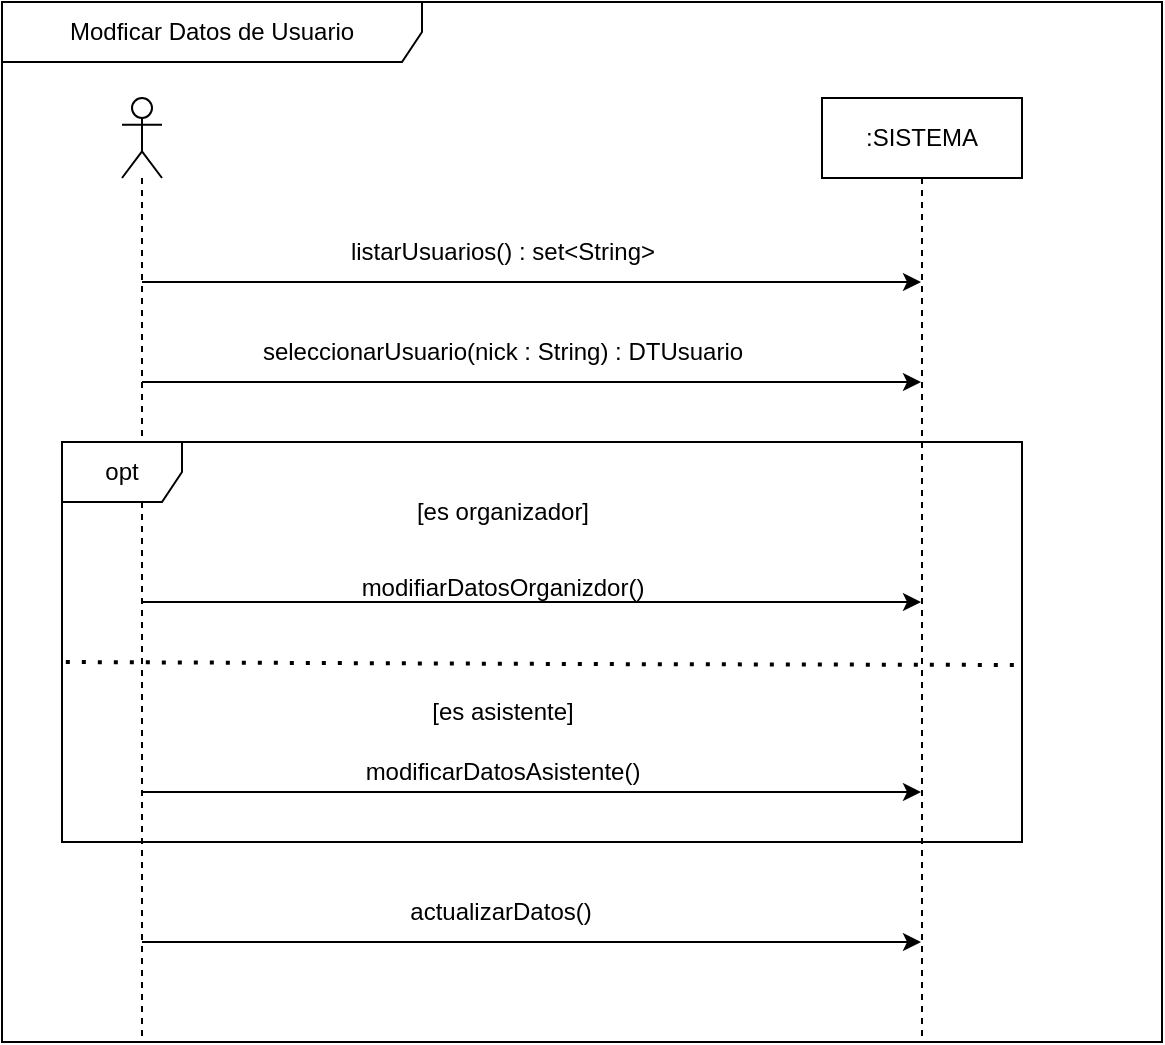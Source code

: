 <mxfile version="28.1.0">
  <diagram name="Página-1" id="hdrdpMxAdyY_dBLwXBnL">
    <mxGraphModel dx="1348" dy="592" grid="1" gridSize="10" guides="1" tooltips="1" connect="1" arrows="1" fold="1" page="1" pageScale="1" pageWidth="827" pageHeight="1169" math="0" shadow="0">
      <root>
        <mxCell id="0" />
        <mxCell id="1" parent="0" />
        <mxCell id="5uw7YRnfpVK_pZFMg25H-1" value="Modficar Datos de Usuario" style="shape=umlFrame;whiteSpace=wrap;html=1;pointerEvents=0;width=210;height=30;" vertex="1" parent="1">
          <mxGeometry x="110" y="100" width="580" height="520" as="geometry" />
        </mxCell>
        <mxCell id="5uw7YRnfpVK_pZFMg25H-2" value="" style="shape=umlLifeline;perimeter=lifelinePerimeter;whiteSpace=wrap;html=1;container=1;dropTarget=0;collapsible=0;recursiveResize=0;outlineConnect=0;portConstraint=eastwest;newEdgeStyle={&quot;curved&quot;:0,&quot;rounded&quot;:0};participant=umlActor;" vertex="1" parent="1">
          <mxGeometry x="170" y="148" width="20" height="472" as="geometry" />
        </mxCell>
        <mxCell id="5uw7YRnfpVK_pZFMg25H-3" value=":SISTEMA" style="shape=umlLifeline;perimeter=lifelinePerimeter;whiteSpace=wrap;html=1;container=1;dropTarget=0;collapsible=0;recursiveResize=0;outlineConnect=0;portConstraint=eastwest;newEdgeStyle={&quot;curved&quot;:0,&quot;rounded&quot;:0};" vertex="1" parent="1">
          <mxGeometry x="520" y="148" width="100" height="472" as="geometry" />
        </mxCell>
        <mxCell id="5uw7YRnfpVK_pZFMg25H-8" value="" style="endArrow=classic;html=1;rounded=0;" edge="1" parent="1">
          <mxGeometry width="50" height="50" relative="1" as="geometry">
            <mxPoint x="180" y="240" as="sourcePoint" />
            <mxPoint x="569.5" y="240" as="targetPoint" />
            <Array as="points">
              <mxPoint x="380" y="240" />
            </Array>
          </mxGeometry>
        </mxCell>
        <mxCell id="5uw7YRnfpVK_pZFMg25H-9" value="listarUsuarios() : set&amp;lt;String&amp;gt;" style="text;html=1;align=center;verticalAlign=middle;resizable=0;points=[];autosize=1;strokeColor=none;fillColor=none;" vertex="1" parent="1">
          <mxGeometry x="270" y="210" width="180" height="30" as="geometry" />
        </mxCell>
        <mxCell id="5uw7YRnfpVK_pZFMg25H-11" value="" style="endArrow=classic;html=1;rounded=0;" edge="1" parent="1">
          <mxGeometry width="50" height="50" relative="1" as="geometry">
            <mxPoint x="180" y="290" as="sourcePoint" />
            <mxPoint x="569.5" y="290" as="targetPoint" />
            <Array as="points" />
          </mxGeometry>
        </mxCell>
        <mxCell id="5uw7YRnfpVK_pZFMg25H-12" value="seleccionarUsuario(nick : String) : DTUsuario" style="text;html=1;align=center;verticalAlign=middle;resizable=0;points=[];autosize=1;strokeColor=none;fillColor=none;" vertex="1" parent="1">
          <mxGeometry x="230" y="260" width="260" height="30" as="geometry" />
        </mxCell>
        <mxCell id="5uw7YRnfpVK_pZFMg25H-13" value="opt" style="shape=umlFrame;whiteSpace=wrap;html=1;pointerEvents=0;" vertex="1" parent="1">
          <mxGeometry x="140" y="320" width="480" height="200" as="geometry" />
        </mxCell>
        <mxCell id="5uw7YRnfpVK_pZFMg25H-14" value="[es organizador]" style="text;html=1;align=center;verticalAlign=middle;resizable=0;points=[];autosize=1;strokeColor=none;fillColor=none;" vertex="1" parent="1">
          <mxGeometry x="305" y="340" width="110" height="30" as="geometry" />
        </mxCell>
        <mxCell id="5uw7YRnfpVK_pZFMg25H-15" value="" style="endArrow=classic;html=1;rounded=0;" edge="1" parent="1" target="5uw7YRnfpVK_pZFMg25H-3">
          <mxGeometry width="50" height="50" relative="1" as="geometry">
            <mxPoint x="180" y="400" as="sourcePoint" />
            <mxPoint x="230" y="350" as="targetPoint" />
          </mxGeometry>
        </mxCell>
        <mxCell id="5uw7YRnfpVK_pZFMg25H-16" value="modifiarDatosOrganizdor()" style="text;html=1;align=center;verticalAlign=middle;resizable=0;points=[];autosize=1;strokeColor=none;fillColor=none;" vertex="1" parent="1">
          <mxGeometry x="280" y="378" width="160" height="30" as="geometry" />
        </mxCell>
        <mxCell id="5uw7YRnfpVK_pZFMg25H-17" value="" style="endArrow=none;dashed=1;html=1;dashPattern=1 3;strokeWidth=2;rounded=0;entryX=0.996;entryY=0.563;entryDx=0;entryDy=0;entryPerimeter=0;" edge="1" parent="1">
          <mxGeometry width="50" height="50" relative="1" as="geometry">
            <mxPoint x="141.92" y="430" as="sourcePoint" />
            <mxPoint x="620.0" y="431.49" as="targetPoint" />
            <Array as="points">
              <mxPoint x="391.92" y="431" />
            </Array>
          </mxGeometry>
        </mxCell>
        <mxCell id="5uw7YRnfpVK_pZFMg25H-18" value="[es asistente]" style="text;html=1;align=center;verticalAlign=middle;resizable=0;points=[];autosize=1;strokeColor=none;fillColor=none;" vertex="1" parent="1">
          <mxGeometry x="315" y="440" width="90" height="30" as="geometry" />
        </mxCell>
        <mxCell id="5uw7YRnfpVK_pZFMg25H-19" value="" style="endArrow=classic;html=1;rounded=0;" edge="1" parent="1" target="5uw7YRnfpVK_pZFMg25H-3">
          <mxGeometry width="50" height="50" relative="1" as="geometry">
            <mxPoint x="180" y="495" as="sourcePoint" />
            <mxPoint x="230" y="445" as="targetPoint" />
          </mxGeometry>
        </mxCell>
        <mxCell id="5uw7YRnfpVK_pZFMg25H-20" value="modificarDatosAsistente()" style="text;html=1;align=center;verticalAlign=middle;resizable=0;points=[];autosize=1;strokeColor=none;fillColor=none;" vertex="1" parent="1">
          <mxGeometry x="280" y="470" width="160" height="30" as="geometry" />
        </mxCell>
        <mxCell id="5uw7YRnfpVK_pZFMg25H-22" value="actualizarDatos()" style="text;html=1;align=center;verticalAlign=middle;resizable=0;points=[];autosize=1;strokeColor=none;fillColor=none;" vertex="1" parent="1">
          <mxGeometry x="304" y="540" width="110" height="30" as="geometry" />
        </mxCell>
        <mxCell id="5uw7YRnfpVK_pZFMg25H-26" value="" style="endArrow=classic;html=1;rounded=0;" edge="1" parent="1" target="5uw7YRnfpVK_pZFMg25H-3">
          <mxGeometry width="50" height="50" relative="1" as="geometry">
            <mxPoint x="180" y="570" as="sourcePoint" />
            <mxPoint x="230" y="520" as="targetPoint" />
          </mxGeometry>
        </mxCell>
      </root>
    </mxGraphModel>
  </diagram>
</mxfile>
